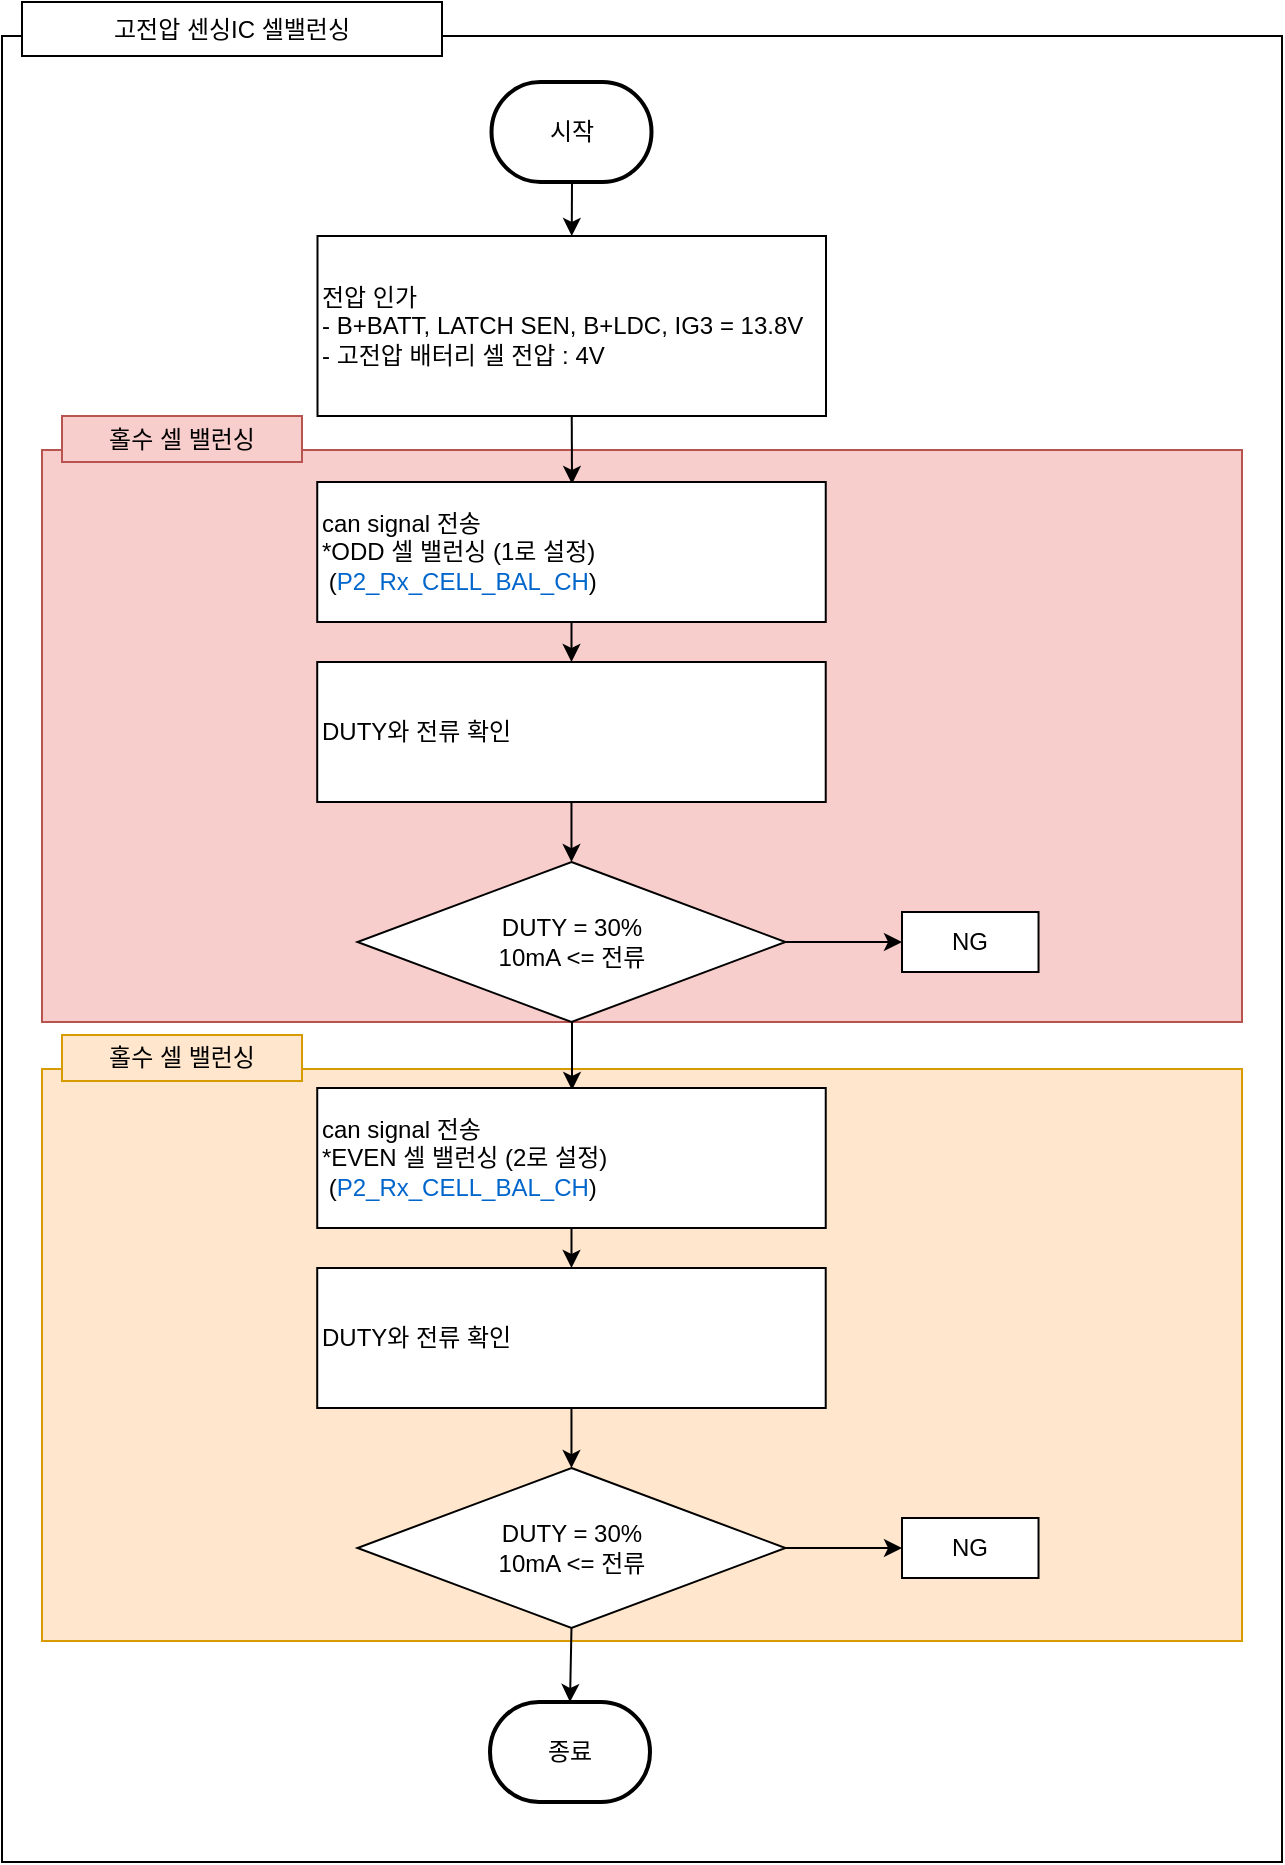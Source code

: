 <mxfile version="22.1.21" type="github">
  <diagram name="페이지-1" id="i4kZyCOu4kcTUlXigqUq">
    <mxGraphModel dx="2745" dy="529" grid="1" gridSize="10" guides="1" tooltips="1" connect="1" arrows="1" fold="1" page="1" pageScale="1" pageWidth="827" pageHeight="1169" math="0" shadow="0">
      <root>
        <mxCell id="0" />
        <mxCell id="1" parent="0" />
        <mxCell id="JR--cD0cvc0XQbJhbA4U-1" value="" style="rounded=0;whiteSpace=wrap;html=1;align=left;" vertex="1" parent="1">
          <mxGeometry x="90" y="1247" width="640" height="913" as="geometry" />
        </mxCell>
        <mxCell id="JR--cD0cvc0XQbJhbA4U-3" value="고전압 센싱IC 셀밸런싱" style="rounded=0;whiteSpace=wrap;html=1;align=center;" vertex="1" parent="1">
          <mxGeometry x="100" y="1230" width="210" height="27" as="geometry" />
        </mxCell>
        <mxCell id="JR--cD0cvc0XQbJhbA4U-25" value="" style="rounded=0;whiteSpace=wrap;html=1;align=left;fillColor=#f8cecc;strokeColor=#b85450;" vertex="1" parent="1">
          <mxGeometry x="110" y="1454" width="600" height="286" as="geometry" />
        </mxCell>
        <mxCell id="JR--cD0cvc0XQbJhbA4U-26" value="홀수 셀 밸런싱" style="rounded=0;whiteSpace=wrap;html=1;align=center;fillColor=#f8cecc;strokeColor=#b85450;" vertex="1" parent="1">
          <mxGeometry x="120" y="1437" width="120" height="23" as="geometry" />
        </mxCell>
        <mxCell id="JR--cD0cvc0XQbJhbA4U-2" value="시작" style="strokeWidth=2;html=1;shape=mxgraph.flowchart.terminator;whiteSpace=wrap;" vertex="1" parent="1">
          <mxGeometry x="334.75" y="1270" width="80" height="50" as="geometry" />
        </mxCell>
        <mxCell id="JR--cD0cvc0XQbJhbA4U-4" value="전압 인가&lt;br&gt;- B+BATT, LATCH SEN, B+LDC, IG3 = 13.8V&lt;br&gt;- 고전압 배터리 셀 전압 : 4V" style="rounded=0;whiteSpace=wrap;html=1;align=left;" vertex="1" parent="1">
          <mxGeometry x="247.75" y="1347" width="254.25" height="90" as="geometry" />
        </mxCell>
        <mxCell id="JR--cD0cvc0XQbJhbA4U-5" value="" style="endArrow=classic;html=1;rounded=0;exitX=0.5;exitY=1;exitDx=0;exitDy=0;exitPerimeter=0;entryX=0.5;entryY=0;entryDx=0;entryDy=0;" edge="1" parent="1" target="JR--cD0cvc0XQbJhbA4U-4">
          <mxGeometry width="50" height="50" relative="1" as="geometry">
            <mxPoint x="375" y="1320" as="sourcePoint" />
            <mxPoint x="150.75" y="1320" as="targetPoint" />
          </mxGeometry>
        </mxCell>
        <mxCell id="JR--cD0cvc0XQbJhbA4U-6" value="" style="endArrow=classic;html=1;rounded=0;exitX=0.5;exitY=1;exitDx=0;exitDy=0;" edge="1" parent="1" source="JR--cD0cvc0XQbJhbA4U-4">
          <mxGeometry width="50" height="50" relative="1" as="geometry">
            <mxPoint x="590" y="1337" as="sourcePoint" />
            <mxPoint x="375" y="1471" as="targetPoint" />
          </mxGeometry>
        </mxCell>
        <mxCell id="JR--cD0cvc0XQbJhbA4U-8" value="can signal 전송&lt;br&gt;*ODD 셀 밸런싱 (1로 설정)&lt;br&gt;&amp;nbsp;(&lt;font color=&quot;#0066cc&quot;&gt;P2_Rx_CELL_BAL_CH&lt;/font&gt;)" style="rounded=0;whiteSpace=wrap;html=1;align=left;" vertex="1" parent="1">
          <mxGeometry x="247.62" y="1470" width="254.25" height="70" as="geometry" />
        </mxCell>
        <mxCell id="JR--cD0cvc0XQbJhbA4U-10" value="DUTY와 전류 확인" style="rounded=0;whiteSpace=wrap;html=1;align=left;" vertex="1" parent="1">
          <mxGeometry x="247.61" y="1560" width="254.25" height="70" as="geometry" />
        </mxCell>
        <mxCell id="JR--cD0cvc0XQbJhbA4U-12" value="" style="endArrow=classic;html=1;rounded=0;exitX=0.5;exitY=1;exitDx=0;exitDy=0;" edge="1" parent="1" source="JR--cD0cvc0XQbJhbA4U-8" target="JR--cD0cvc0XQbJhbA4U-10">
          <mxGeometry width="50" height="50" relative="1" as="geometry">
            <mxPoint x="550" y="1570" as="sourcePoint" />
            <mxPoint x="600" y="1520" as="targetPoint" />
          </mxGeometry>
        </mxCell>
        <mxCell id="JR--cD0cvc0XQbJhbA4U-27" value="" style="rounded=0;whiteSpace=wrap;html=1;align=left;fillColor=#ffe6cc;strokeColor=#d79b00;" vertex="1" parent="1">
          <mxGeometry x="110" y="1763.5" width="600" height="286" as="geometry" />
        </mxCell>
        <mxCell id="JR--cD0cvc0XQbJhbA4U-28" value="홀수 셀 밸런싱" style="rounded=0;whiteSpace=wrap;html=1;align=center;fillColor=#ffe6cc;strokeColor=#d79b00;" vertex="1" parent="1">
          <mxGeometry x="120" y="1746.5" width="120" height="23" as="geometry" />
        </mxCell>
        <mxCell id="JR--cD0cvc0XQbJhbA4U-9" value="DUTY = 30%&lt;br&gt;10mA &amp;lt;= 전류" style="rhombus;whiteSpace=wrap;html=1;" vertex="1" parent="1">
          <mxGeometry x="267.74" y="1660" width="214" height="80" as="geometry" />
        </mxCell>
        <mxCell id="JR--cD0cvc0XQbJhbA4U-11" value="NG" style="rounded=0;whiteSpace=wrap;html=1;align=center;" vertex="1" parent="1">
          <mxGeometry x="540" y="1685" width="68.26" height="30" as="geometry" />
        </mxCell>
        <mxCell id="JR--cD0cvc0XQbJhbA4U-13" value="" style="endArrow=classic;html=1;rounded=0;exitX=0.5;exitY=1;exitDx=0;exitDy=0;" edge="1" parent="1" source="JR--cD0cvc0XQbJhbA4U-10" target="JR--cD0cvc0XQbJhbA4U-9">
          <mxGeometry width="50" height="50" relative="1" as="geometry">
            <mxPoint x="520" y="1610" as="sourcePoint" />
            <mxPoint x="570" y="1560" as="targetPoint" />
          </mxGeometry>
        </mxCell>
        <mxCell id="JR--cD0cvc0XQbJhbA4U-14" value="" style="endArrow=classic;html=1;rounded=0;exitX=1;exitY=0.5;exitDx=0;exitDy=0;entryX=0;entryY=0.5;entryDx=0;entryDy=0;" edge="1" parent="1" source="JR--cD0cvc0XQbJhbA4U-9" target="JR--cD0cvc0XQbJhbA4U-11">
          <mxGeometry width="50" height="50" relative="1" as="geometry">
            <mxPoint x="520" y="1610" as="sourcePoint" />
            <mxPoint x="570" y="1560" as="targetPoint" />
          </mxGeometry>
        </mxCell>
        <mxCell id="JR--cD0cvc0XQbJhbA4U-15" value="" style="endArrow=classic;html=1;rounded=0;exitX=0.5;exitY=1;exitDx=0;exitDy=0;" edge="1" parent="1">
          <mxGeometry width="50" height="50" relative="1" as="geometry">
            <mxPoint x="375" y="1740" as="sourcePoint" />
            <mxPoint x="375" y="1774" as="targetPoint" />
          </mxGeometry>
        </mxCell>
        <mxCell id="JR--cD0cvc0XQbJhbA4U-16" value="can signal 전송&lt;br&gt;*EVEN 셀 밸런싱 (2로 설정)&lt;br&gt;&amp;nbsp;(&lt;font color=&quot;#0066cc&quot;&gt;P2_Rx_CELL_BAL_CH&lt;/font&gt;)" style="rounded=0;whiteSpace=wrap;html=1;align=left;" vertex="1" parent="1">
          <mxGeometry x="247.62" y="1773" width="254.25" height="70" as="geometry" />
        </mxCell>
        <mxCell id="JR--cD0cvc0XQbJhbA4U-17" value="DUTY = 30%&lt;br&gt;10mA &amp;lt;= 전류" style="rhombus;whiteSpace=wrap;html=1;" vertex="1" parent="1">
          <mxGeometry x="267.74" y="1963" width="214" height="80" as="geometry" />
        </mxCell>
        <mxCell id="JR--cD0cvc0XQbJhbA4U-18" value="DUTY와 전류 확인" style="rounded=0;whiteSpace=wrap;html=1;align=left;" vertex="1" parent="1">
          <mxGeometry x="247.61" y="1863" width="254.25" height="70" as="geometry" />
        </mxCell>
        <mxCell id="JR--cD0cvc0XQbJhbA4U-19" value="NG" style="rounded=0;whiteSpace=wrap;html=1;align=center;" vertex="1" parent="1">
          <mxGeometry x="540" y="1988" width="68.26" height="30" as="geometry" />
        </mxCell>
        <mxCell id="JR--cD0cvc0XQbJhbA4U-20" value="" style="endArrow=classic;html=1;rounded=0;exitX=0.5;exitY=1;exitDx=0;exitDy=0;" edge="1" parent="1" source="JR--cD0cvc0XQbJhbA4U-16" target="JR--cD0cvc0XQbJhbA4U-18">
          <mxGeometry width="50" height="50" relative="1" as="geometry">
            <mxPoint x="550" y="1873" as="sourcePoint" />
            <mxPoint x="600" y="1823" as="targetPoint" />
          </mxGeometry>
        </mxCell>
        <mxCell id="JR--cD0cvc0XQbJhbA4U-21" value="" style="endArrow=classic;html=1;rounded=0;exitX=0.5;exitY=1;exitDx=0;exitDy=0;" edge="1" parent="1" source="JR--cD0cvc0XQbJhbA4U-18" target="JR--cD0cvc0XQbJhbA4U-17">
          <mxGeometry width="50" height="50" relative="1" as="geometry">
            <mxPoint x="520" y="1913" as="sourcePoint" />
            <mxPoint x="570" y="1863" as="targetPoint" />
          </mxGeometry>
        </mxCell>
        <mxCell id="JR--cD0cvc0XQbJhbA4U-22" value="" style="endArrow=classic;html=1;rounded=0;exitX=1;exitY=0.5;exitDx=0;exitDy=0;entryX=0;entryY=0.5;entryDx=0;entryDy=0;" edge="1" parent="1" source="JR--cD0cvc0XQbJhbA4U-17" target="JR--cD0cvc0XQbJhbA4U-19">
          <mxGeometry width="50" height="50" relative="1" as="geometry">
            <mxPoint x="520" y="1913" as="sourcePoint" />
            <mxPoint x="570" y="1863" as="targetPoint" />
          </mxGeometry>
        </mxCell>
        <mxCell id="JR--cD0cvc0XQbJhbA4U-23" value="종료" style="strokeWidth=2;html=1;shape=mxgraph.flowchart.terminator;whiteSpace=wrap;" vertex="1" parent="1">
          <mxGeometry x="334" y="2080" width="80" height="50" as="geometry" />
        </mxCell>
        <mxCell id="JR--cD0cvc0XQbJhbA4U-24" value="" style="endArrow=classic;html=1;rounded=0;exitX=0.5;exitY=1;exitDx=0;exitDy=0;entryX=0.5;entryY=0;entryDx=0;entryDy=0;entryPerimeter=0;" edge="1" parent="1" source="JR--cD0cvc0XQbJhbA4U-17" target="JR--cD0cvc0XQbJhbA4U-23">
          <mxGeometry width="50" height="50" relative="1" as="geometry">
            <mxPoint x="450" y="2080" as="sourcePoint" />
            <mxPoint x="500" y="2030" as="targetPoint" />
          </mxGeometry>
        </mxCell>
      </root>
    </mxGraphModel>
  </diagram>
</mxfile>

